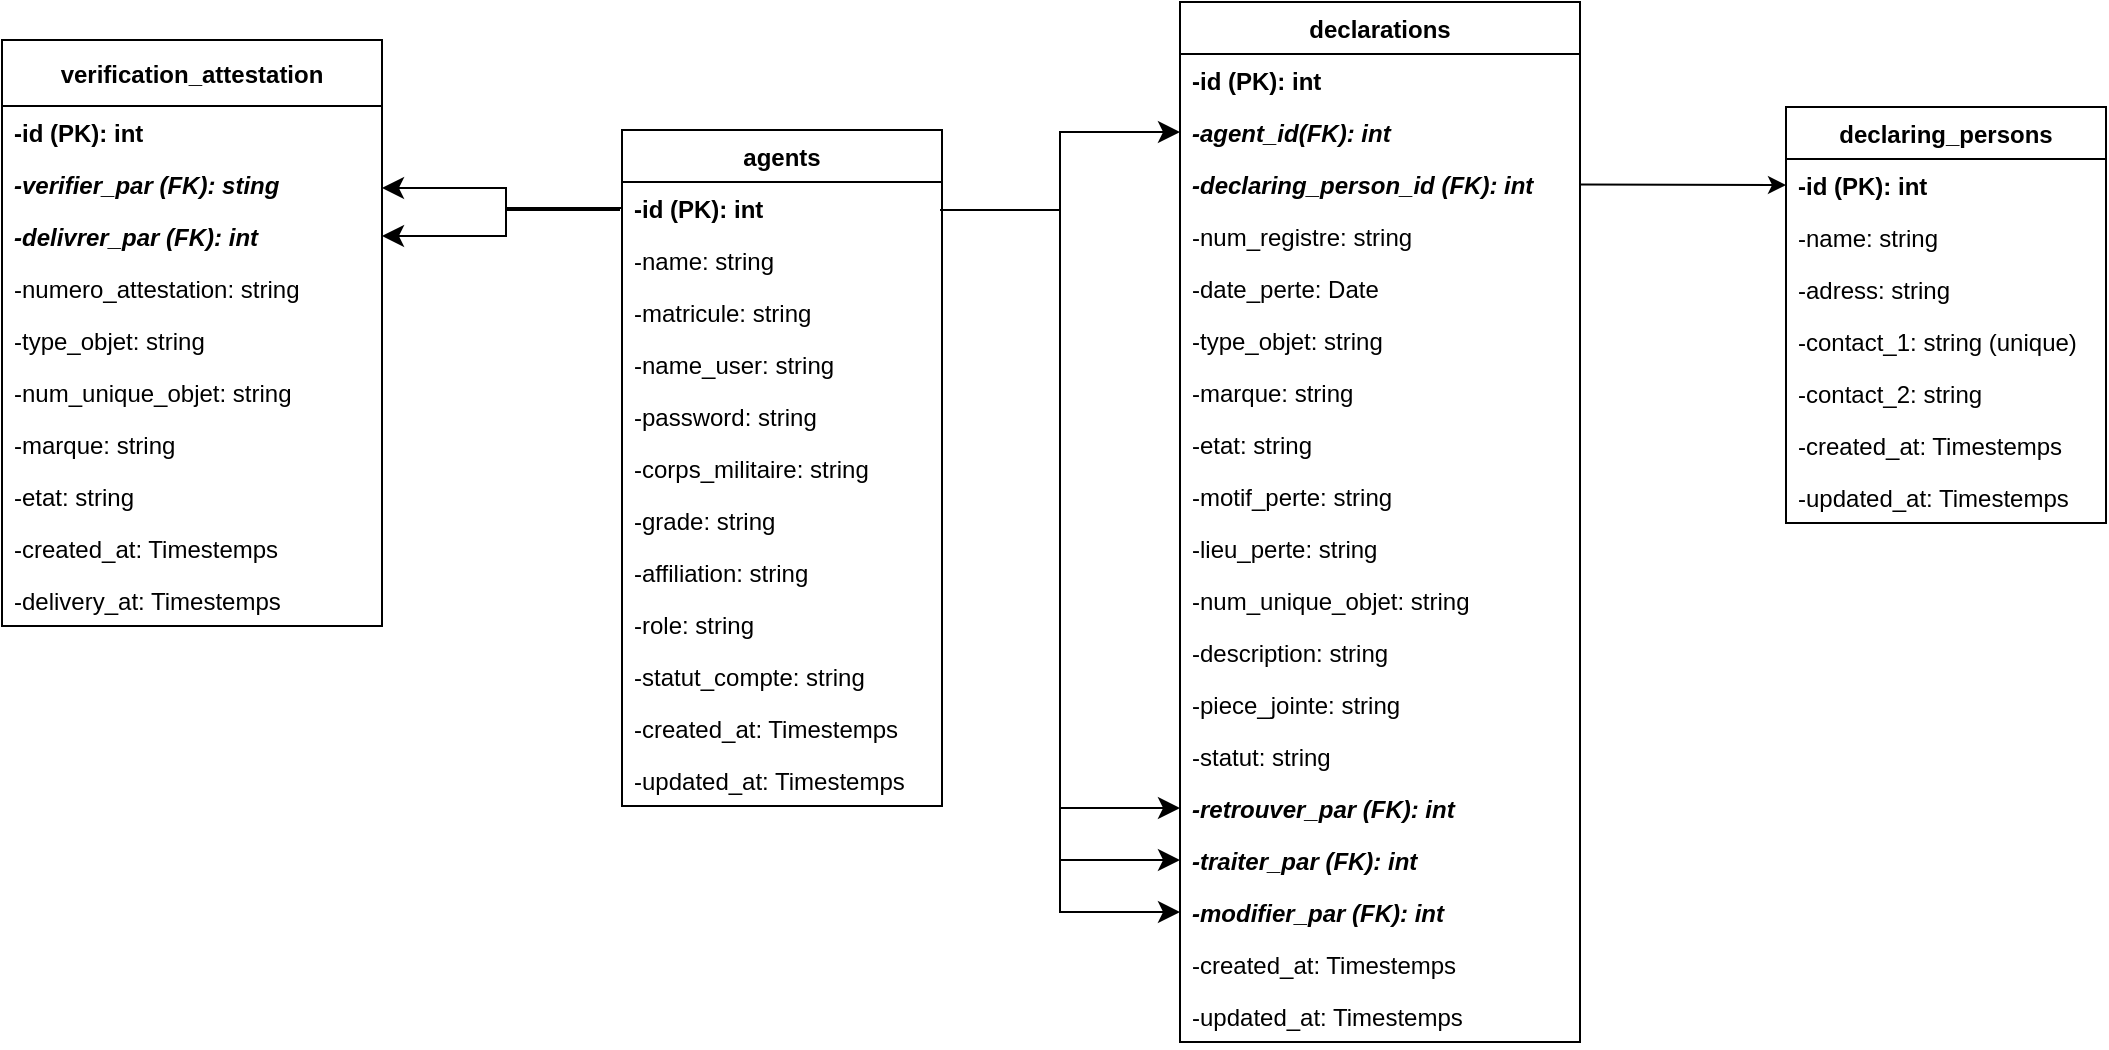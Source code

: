 <mxfile>
    <diagram id="elDyTfQYtcnilROrvK28" name="database">
        <mxGraphModel dx="366" dy="1907" grid="1" gridSize="10" guides="1" tooltips="1" connect="1" arrows="1" fold="1" page="1" pageScale="1" pageWidth="1169" pageHeight="827" background="#FFFFFF" math="0" shadow="0">
            <root>
                <mxCell id="0"/>
                <mxCell id="1" parent="0"/>
                <mxCell id="69" value="declaring_persons" style="swimlane;fontStyle=1;childLayout=stackLayout;horizontal=1;startSize=26;horizontalStack=0;resizeParent=1;resizeParentMax=0;resizeLast=0;collapsible=1;marginBottom=0;" vertex="1" parent="1">
                    <mxGeometry x="960" y="-1550.5" width="160" height="208" as="geometry"/>
                </mxCell>
                <mxCell id="70" value="-id (PK): int" style="text;strokeColor=none;fillColor=none;align=left;verticalAlign=top;spacingLeft=4;spacingRight=4;overflow=hidden;rotatable=0;points=[[0,0.5],[1,0.5]];portConstraint=eastwest;fontStyle=1" vertex="1" parent="69">
                    <mxGeometry y="26" width="160" height="26" as="geometry"/>
                </mxCell>
                <mxCell id="71" value="-name: string" style="text;strokeColor=none;fillColor=none;align=left;verticalAlign=top;spacingLeft=4;spacingRight=4;overflow=hidden;rotatable=0;points=[[0,0.5],[1,0.5]];portConstraint=eastwest;" vertex="1" parent="69">
                    <mxGeometry y="52" width="160" height="26" as="geometry"/>
                </mxCell>
                <mxCell id="72" value="-adress: string" style="text;strokeColor=none;fillColor=none;align=left;verticalAlign=top;spacingLeft=4;spacingRight=4;overflow=hidden;rotatable=0;points=[[0,0.5],[1,0.5]];portConstraint=eastwest;" vertex="1" parent="69">
                    <mxGeometry y="78" width="160" height="26" as="geometry"/>
                </mxCell>
                <mxCell id="73" value="-contact_1: string (unique)" style="text;strokeColor=none;fillColor=none;align=left;verticalAlign=top;spacingLeft=4;spacingRight=4;overflow=hidden;rotatable=0;points=[[0,0.5],[1,0.5]];portConstraint=eastwest;fontStyle=0;fontSize=12;" vertex="1" parent="69">
                    <mxGeometry y="104" width="160" height="26" as="geometry"/>
                </mxCell>
                <mxCell id="74" value="-contact_2: string" style="text;strokeColor=none;fillColor=none;align=left;verticalAlign=top;spacingLeft=4;spacingRight=4;overflow=hidden;rotatable=0;points=[[0,0.5],[1,0.5]];portConstraint=eastwest;" vertex="1" parent="69">
                    <mxGeometry y="130" width="160" height="26" as="geometry"/>
                </mxCell>
                <mxCell id="75" value="-created_at: Timestemps" style="text;strokeColor=none;fillColor=none;align=left;verticalAlign=top;spacingLeft=4;spacingRight=4;overflow=hidden;rotatable=0;points=[[0,0.5],[1,0.5]];portConstraint=eastwest;" vertex="1" parent="69">
                    <mxGeometry y="156" width="160" height="26" as="geometry"/>
                </mxCell>
                <mxCell id="76" value="-updated_at: Timestemps" style="text;strokeColor=none;fillColor=none;align=left;verticalAlign=top;spacingLeft=4;spacingRight=4;overflow=hidden;rotatable=0;points=[[0,0.5],[1,0.5]];portConstraint=eastwest;" vertex="1" parent="69">
                    <mxGeometry y="182" width="160" height="26" as="geometry"/>
                </mxCell>
                <mxCell id="77" value="declarations" style="swimlane;fontStyle=1;childLayout=stackLayout;horizontal=1;startSize=26;horizontalStack=0;resizeParent=1;resizeParentMax=0;resizeLast=0;collapsible=1;marginBottom=0;" vertex="1" parent="1">
                    <mxGeometry x="657" y="-1603" width="200" height="520" as="geometry"/>
                </mxCell>
                <mxCell id="78" value="-id (PK): int" style="text;strokeColor=none;fillColor=none;align=left;verticalAlign=top;spacingLeft=4;spacingRight=4;overflow=hidden;rotatable=0;points=[[0,0.5],[1,0.5]];portConstraint=eastwest;fontStyle=1" vertex="1" parent="77">
                    <mxGeometry y="26" width="200" height="26" as="geometry"/>
                </mxCell>
                <mxCell id="79" value="-agent_id(FK): int" style="text;strokeColor=none;fillColor=none;align=left;verticalAlign=top;spacingLeft=4;spacingRight=4;overflow=hidden;rotatable=0;points=[[0,0.5],[1,0.5]];portConstraint=eastwest;fontStyle=3" vertex="1" parent="77">
                    <mxGeometry y="52" width="200" height="26" as="geometry"/>
                </mxCell>
                <mxCell id="80" value="-declaring_person_id (FK): int" style="text;strokeColor=none;fillColor=none;align=left;verticalAlign=top;spacingLeft=4;spacingRight=4;overflow=hidden;rotatable=0;points=[[0,0.5],[1,0.5]];portConstraint=eastwest;fontStyle=3" vertex="1" parent="77">
                    <mxGeometry y="78" width="200" height="26" as="geometry"/>
                </mxCell>
                <mxCell id="81" value="-num_registre: string" style="text;strokeColor=none;fillColor=none;align=left;verticalAlign=top;spacingLeft=4;spacingRight=4;overflow=hidden;rotatable=0;points=[[0,0.5],[1,0.5]];portConstraint=eastwest;" vertex="1" parent="77">
                    <mxGeometry y="104" width="200" height="26" as="geometry"/>
                </mxCell>
                <mxCell id="82" value="-date_perte: Date" style="text;strokeColor=none;fillColor=none;align=left;verticalAlign=top;spacingLeft=4;spacingRight=4;overflow=hidden;rotatable=0;points=[[0,0.5],[1,0.5]];portConstraint=eastwest;" vertex="1" parent="77">
                    <mxGeometry y="130" width="200" height="26" as="geometry"/>
                </mxCell>
                <mxCell id="83" value="-type_objet: string" style="text;strokeColor=none;fillColor=none;align=left;verticalAlign=top;spacingLeft=4;spacingRight=4;overflow=hidden;rotatable=0;points=[[0,0.5],[1,0.5]];portConstraint=eastwest;" vertex="1" parent="77">
                    <mxGeometry y="156" width="200" height="26" as="geometry"/>
                </mxCell>
                <mxCell id="84" value="-marque: string" style="text;strokeColor=none;fillColor=none;align=left;verticalAlign=top;spacingLeft=4;spacingRight=4;overflow=hidden;rotatable=0;points=[[0,0.5],[1,0.5]];portConstraint=eastwest;" vertex="1" parent="77">
                    <mxGeometry y="182" width="200" height="26" as="geometry"/>
                </mxCell>
                <mxCell id="85" value="-etat: string" style="text;strokeColor=none;fillColor=none;align=left;verticalAlign=top;spacingLeft=4;spacingRight=4;overflow=hidden;rotatable=0;points=[[0,0.5],[1,0.5]];portConstraint=eastwest;" vertex="1" parent="77">
                    <mxGeometry y="208" width="200" height="26" as="geometry"/>
                </mxCell>
                <mxCell id="86" value="-motif_perte: string" style="text;strokeColor=none;fillColor=none;align=left;verticalAlign=top;spacingLeft=4;spacingRight=4;overflow=hidden;rotatable=0;points=[[0,0.5],[1,0.5]];portConstraint=eastwest;" vertex="1" parent="77">
                    <mxGeometry y="234" width="200" height="26" as="geometry"/>
                </mxCell>
                <mxCell id="87" value="-lieu_perte: string" style="text;strokeColor=none;fillColor=none;align=left;verticalAlign=top;spacingLeft=4;spacingRight=4;overflow=hidden;rotatable=0;points=[[0,0.5],[1,0.5]];portConstraint=eastwest;" vertex="1" parent="77">
                    <mxGeometry y="260" width="200" height="26" as="geometry"/>
                </mxCell>
                <mxCell id="88" value="-num_unique_objet: string" style="text;strokeColor=none;fillColor=none;align=left;verticalAlign=top;spacingLeft=4;spacingRight=4;overflow=hidden;rotatable=0;points=[[0,0.5],[1,0.5]];portConstraint=eastwest;" vertex="1" parent="77">
                    <mxGeometry y="286" width="200" height="26" as="geometry"/>
                </mxCell>
                <mxCell id="89" value="-description: string" style="text;strokeColor=none;fillColor=none;align=left;verticalAlign=top;spacingLeft=4;spacingRight=4;overflow=hidden;rotatable=0;points=[[0,0.5],[1,0.5]];portConstraint=eastwest;" vertex="1" parent="77">
                    <mxGeometry y="312" width="200" height="26" as="geometry"/>
                </mxCell>
                <mxCell id="90" value="-piece_jointe: string" style="text;strokeColor=none;fillColor=none;align=left;verticalAlign=top;spacingLeft=4;spacingRight=4;overflow=hidden;rotatable=0;points=[[0,0.5],[1,0.5]];portConstraint=eastwest;" vertex="1" parent="77">
                    <mxGeometry y="338" width="200" height="26" as="geometry"/>
                </mxCell>
                <mxCell id="91" value="-statut: string" style="text;strokeColor=none;fillColor=none;align=left;verticalAlign=top;spacingLeft=4;spacingRight=4;overflow=hidden;rotatable=0;points=[[0,0.5],[1,0.5]];portConstraint=eastwest;" vertex="1" parent="77">
                    <mxGeometry y="364" width="200" height="26" as="geometry"/>
                </mxCell>
                <mxCell id="92" value="-retrouver_par (FK): int" style="text;strokeColor=none;fillColor=none;align=left;verticalAlign=top;spacingLeft=4;spacingRight=4;overflow=hidden;rotatable=0;points=[[0,0.5],[1,0.5]];portConstraint=eastwest;fontStyle=3" vertex="1" parent="77">
                    <mxGeometry y="390" width="200" height="26" as="geometry"/>
                </mxCell>
                <mxCell id="93" value="-traiter_par (FK): int" style="text;strokeColor=none;fillColor=none;align=left;verticalAlign=top;spacingLeft=4;spacingRight=4;overflow=hidden;rotatable=0;points=[[0,0.5],[1,0.5]];portConstraint=eastwest;fontStyle=3" vertex="1" parent="77">
                    <mxGeometry y="416" width="200" height="26" as="geometry"/>
                </mxCell>
                <mxCell id="94" value="-modifier_par (FK): int" style="text;strokeColor=none;fillColor=none;align=left;verticalAlign=top;spacingLeft=4;spacingRight=4;overflow=hidden;rotatable=0;points=[[0,0.5],[1,0.5]];portConstraint=eastwest;fontStyle=3" vertex="1" parent="77">
                    <mxGeometry y="442" width="200" height="26" as="geometry"/>
                </mxCell>
                <mxCell id="95" value="-created_at: Timestemps" style="text;strokeColor=none;fillColor=none;align=left;verticalAlign=top;spacingLeft=4;spacingRight=4;overflow=hidden;rotatable=0;points=[[0,0.5],[1,0.5]];portConstraint=eastwest;" vertex="1" parent="77">
                    <mxGeometry y="468" width="200" height="26" as="geometry"/>
                </mxCell>
                <mxCell id="96" value="-updated_at: Timestemps" style="text;strokeColor=none;fillColor=none;align=left;verticalAlign=top;spacingLeft=4;spacingRight=4;overflow=hidden;rotatable=0;points=[[0,0.5],[1,0.5]];portConstraint=eastwest;" vertex="1" parent="77">
                    <mxGeometry y="494" width="200" height="26" as="geometry"/>
                </mxCell>
                <mxCell id="97" value="verification_attestation" style="swimlane;fontStyle=1;childLayout=stackLayout;horizontal=1;startSize=33;horizontalStack=0;resizeParent=1;resizeParentMax=0;resizeLast=0;collapsible=1;marginBottom=0;labelBackgroundColor=none;fontFamily=Helvetica;" vertex="1" parent="1">
                    <mxGeometry x="68" y="-1584" width="190" height="293" as="geometry">
                        <mxRectangle x="68" y="-1579" width="160" height="33" as="alternateBounds"/>
                    </mxGeometry>
                </mxCell>
                <mxCell id="98" value="-id (PK): int" style="text;strokeColor=none;fillColor=none;align=left;verticalAlign=top;spacingLeft=4;spacingRight=4;overflow=hidden;rotatable=0;points=[[0,0.5],[1,0.5]];portConstraint=eastwest;labelBackgroundColor=none;fontStyle=1" vertex="1" parent="97">
                    <mxGeometry y="33" width="190" height="26" as="geometry"/>
                </mxCell>
                <mxCell id="99" value="-verifier_par (FK): sting" style="text;strokeColor=none;fillColor=none;align=left;verticalAlign=top;spacingLeft=4;spacingRight=4;overflow=hidden;rotatable=0;points=[[0,0.5],[1,0.5]];portConstraint=eastwest;labelBackgroundColor=none;fontStyle=3" vertex="1" parent="97">
                    <mxGeometry y="59" width="190" height="26" as="geometry"/>
                </mxCell>
                <mxCell id="100" value="-delivrer_par (FK): int" style="text;strokeColor=none;fillColor=none;align=left;verticalAlign=top;spacingLeft=4;spacingRight=4;overflow=hidden;rotatable=0;points=[[0,0.5],[1,0.5]];portConstraint=eastwest;labelBackgroundColor=none;fontStyle=3" vertex="1" parent="97">
                    <mxGeometry y="85" width="190" height="26" as="geometry"/>
                </mxCell>
                <mxCell id="101" value="-numero_attestation: string" style="text;strokeColor=none;fillColor=none;align=left;verticalAlign=top;spacingLeft=4;spacingRight=4;overflow=hidden;rotatable=0;points=[[0,0.5],[1,0.5]];portConstraint=eastwest;labelBackgroundColor=none;" vertex="1" parent="97">
                    <mxGeometry y="111" width="190" height="26" as="geometry"/>
                </mxCell>
                <mxCell id="102" value="-type_objet: string" style="text;strokeColor=none;fillColor=none;align=left;verticalAlign=top;spacingLeft=4;spacingRight=4;overflow=hidden;rotatable=0;points=[[0,0.5],[1,0.5]];portConstraint=eastwest;labelBackgroundColor=none;" vertex="1" parent="97">
                    <mxGeometry y="137" width="190" height="26" as="geometry"/>
                </mxCell>
                <mxCell id="103" value="-num_unique_objet: string" style="text;strokeColor=none;fillColor=none;align=left;verticalAlign=top;spacingLeft=4;spacingRight=4;overflow=hidden;rotatable=0;points=[[0,0.5],[1,0.5]];portConstraint=eastwest;labelBackgroundColor=none;" vertex="1" parent="97">
                    <mxGeometry y="163" width="190" height="26" as="geometry"/>
                </mxCell>
                <mxCell id="104" value="-marque: string" style="text;strokeColor=none;fillColor=none;align=left;verticalAlign=top;spacingLeft=4;spacingRight=4;overflow=hidden;rotatable=0;points=[[0,0.5],[1,0.5]];portConstraint=eastwest;labelBackgroundColor=none;" vertex="1" parent="97">
                    <mxGeometry y="189" width="190" height="26" as="geometry"/>
                </mxCell>
                <mxCell id="105" value="-etat: string" style="text;strokeColor=none;fillColor=none;align=left;verticalAlign=top;spacingLeft=4;spacingRight=4;overflow=hidden;rotatable=0;points=[[0,0.5],[1,0.5]];portConstraint=eastwest;labelBackgroundColor=none;" vertex="1" parent="97">
                    <mxGeometry y="215" width="190" height="26" as="geometry"/>
                </mxCell>
                <mxCell id="108" value="-created_at: Timestemps" style="text;strokeColor=none;fillColor=none;align=left;verticalAlign=top;spacingLeft=4;spacingRight=4;overflow=hidden;rotatable=0;points=[[0,0.5],[1,0.5]];portConstraint=eastwest;labelBackgroundColor=none;" vertex="1" parent="97">
                    <mxGeometry y="241" width="190" height="26" as="geometry"/>
                </mxCell>
                <mxCell id="139" value="-delivery_at: Timestemps" style="text;strokeColor=none;fillColor=none;align=left;verticalAlign=top;spacingLeft=4;spacingRight=4;overflow=hidden;rotatable=0;points=[[0,0.5],[1,0.5]];portConstraint=eastwest;labelBackgroundColor=none;" vertex="1" parent="97">
                    <mxGeometry y="267" width="190" height="26" as="geometry"/>
                </mxCell>
                <mxCell id="115" value="" style="edgeStyle=elbowEdgeStyle;elbow=horizontal;endArrow=classic;html=1;curved=0;rounded=0;endSize=8;startSize=8;exitX=0;exitY=0.5;exitDx=0;exitDy=0;entryX=1;entryY=0.5;entryDx=0;entryDy=0;" edge="1" parent="1" target="100">
                    <mxGeometry width="50" height="50" relative="1" as="geometry">
                        <mxPoint x="377" y="-1499" as="sourcePoint"/>
                        <mxPoint x="337" y="-1442" as="targetPoint"/>
                        <Array as="points">
                            <mxPoint x="320" y="-1490"/>
                        </Array>
                    </mxGeometry>
                </mxCell>
                <mxCell id="116" value="" style="edgeStyle=elbowEdgeStyle;elbow=horizontal;endArrow=classic;html=1;curved=0;rounded=0;endSize=8;startSize=8;exitX=1;exitY=0.5;exitDx=0;exitDy=0;entryX=0;entryY=0.5;entryDx=0;entryDy=0;" edge="1" parent="1" target="79">
                    <mxGeometry width="50" height="50" relative="1" as="geometry">
                        <mxPoint x="537" y="-1499" as="sourcePoint"/>
                        <mxPoint x="617" y="-1580" as="targetPoint"/>
                    </mxGeometry>
                </mxCell>
                <mxCell id="118" value="" style="edgeStyle=elbowEdgeStyle;elbow=horizontal;endArrow=classic;html=1;curved=0;rounded=0;endSize=8;startSize=8;exitX=1;exitY=0.5;exitDx=0;exitDy=0;entryX=0;entryY=0.5;entryDx=0;entryDy=0;" edge="1" parent="1" target="92">
                    <mxGeometry width="50" height="50" relative="1" as="geometry">
                        <mxPoint x="537" y="-1499" as="sourcePoint"/>
                        <mxPoint x="637" y="-1440" as="targetPoint"/>
                    </mxGeometry>
                </mxCell>
                <mxCell id="119" value="" style="edgeStyle=elbowEdgeStyle;elbow=horizontal;endArrow=classic;html=1;curved=0;rounded=0;endSize=8;startSize=8;exitX=1;exitY=0.5;exitDx=0;exitDy=0;entryX=0;entryY=0.5;entryDx=0;entryDy=0;" edge="1" parent="1" target="93">
                    <mxGeometry width="50" height="50" relative="1" as="geometry">
                        <mxPoint x="537" y="-1499" as="sourcePoint"/>
                        <mxPoint x="667" y="-1153" as="targetPoint"/>
                    </mxGeometry>
                </mxCell>
                <mxCell id="120" value="" style="edgeStyle=elbowEdgeStyle;elbow=horizontal;endArrow=classic;html=1;curved=0;rounded=0;endSize=8;startSize=8;exitX=1;exitY=0.5;exitDx=0;exitDy=0;entryX=0;entryY=0.5;entryDx=0;entryDy=0;" edge="1" parent="1" target="94">
                    <mxGeometry width="50" height="50" relative="1" as="geometry">
                        <mxPoint x="537" y="-1499" as="sourcePoint"/>
                        <mxPoint x="667" y="-1164" as="targetPoint"/>
                    </mxGeometry>
                </mxCell>
                <mxCell id="122" style="edgeStyle=none;html=1;entryX=0;entryY=0.5;entryDx=0;entryDy=0;" edge="1" parent="1" source="80" target="70">
                    <mxGeometry relative="1" as="geometry"/>
                </mxCell>
                <mxCell id="123" value="" style="edgeStyle=elbowEdgeStyle;elbow=horizontal;endArrow=classic;html=1;curved=0;rounded=0;endSize=8;startSize=8;exitX=0;exitY=0.5;exitDx=0;exitDy=0;" edge="1" parent="1" source="126" target="99">
                    <mxGeometry width="50" height="50" relative="1" as="geometry">
                        <mxPoint x="377" y="-1487" as="sourcePoint"/>
                        <mxPoint x="256.48" y="-1503.138" as="targetPoint"/>
                        <Array as="points">
                            <mxPoint x="320" y="-1510"/>
                        </Array>
                    </mxGeometry>
                </mxCell>
                <mxCell id="125" value="agents" style="swimlane;fontStyle=1;childLayout=stackLayout;horizontal=1;startSize=26;horizontalStack=0;resizeParent=1;resizeParentMax=0;resizeLast=0;collapsible=1;marginBottom=0;" vertex="1" parent="1">
                    <mxGeometry x="378" y="-1539" width="160" height="338" as="geometry"/>
                </mxCell>
                <mxCell id="126" value="-id (PK): int" style="text;strokeColor=none;fillColor=none;align=left;verticalAlign=top;spacingLeft=4;spacingRight=4;overflow=hidden;rotatable=0;points=[[0,0.5],[1,0.5]];portConstraint=eastwest;fontStyle=1" vertex="1" parent="125">
                    <mxGeometry y="26" width="160" height="26" as="geometry"/>
                </mxCell>
                <mxCell id="127" value="-name: string" style="text;strokeColor=none;fillColor=none;align=left;verticalAlign=top;spacingLeft=4;spacingRight=4;overflow=hidden;rotatable=0;points=[[0,0.5],[1,0.5]];portConstraint=eastwest;" vertex="1" parent="125">
                    <mxGeometry y="52" width="160" height="26" as="geometry"/>
                </mxCell>
                <mxCell id="128" value="-matricule: string" style="text;strokeColor=none;fillColor=none;align=left;verticalAlign=top;spacingLeft=4;spacingRight=4;overflow=hidden;rotatable=0;points=[[0,0.5],[1,0.5]];portConstraint=eastwest;" vertex="1" parent="125">
                    <mxGeometry y="78" width="160" height="26" as="geometry"/>
                </mxCell>
                <mxCell id="129" value="-name_user: string" style="text;strokeColor=none;fillColor=none;align=left;verticalAlign=top;spacingLeft=4;spacingRight=4;overflow=hidden;rotatable=0;points=[[0,0.5],[1,0.5]];portConstraint=eastwest;" vertex="1" parent="125">
                    <mxGeometry y="104" width="160" height="26" as="geometry"/>
                </mxCell>
                <mxCell id="130" value="-password: string" style="text;strokeColor=none;fillColor=none;align=left;verticalAlign=top;spacingLeft=4;spacingRight=4;overflow=hidden;rotatable=0;points=[[0,0.5],[1,0.5]];portConstraint=eastwest;" vertex="1" parent="125">
                    <mxGeometry y="130" width="160" height="26" as="geometry"/>
                </mxCell>
                <mxCell id="131" value="-corps_militaire: string" style="text;strokeColor=none;fillColor=none;align=left;verticalAlign=top;spacingLeft=4;spacingRight=4;overflow=hidden;rotatable=0;points=[[0,0.5],[1,0.5]];portConstraint=eastwest;" vertex="1" parent="125">
                    <mxGeometry y="156" width="160" height="26" as="geometry"/>
                </mxCell>
                <mxCell id="132" value="-grade: string" style="text;strokeColor=none;fillColor=none;align=left;verticalAlign=top;spacingLeft=4;spacingRight=4;overflow=hidden;rotatable=0;points=[[0,0.5],[1,0.5]];portConstraint=eastwest;" vertex="1" parent="125">
                    <mxGeometry y="182" width="160" height="26" as="geometry"/>
                </mxCell>
                <mxCell id="133" value="-affiliation: string" style="text;strokeColor=none;fillColor=none;align=left;verticalAlign=top;spacingLeft=4;spacingRight=4;overflow=hidden;rotatable=0;points=[[0,0.5],[1,0.5]];portConstraint=eastwest;" vertex="1" parent="125">
                    <mxGeometry y="208" width="160" height="26" as="geometry"/>
                </mxCell>
                <mxCell id="134" value="-role: string" style="text;strokeColor=none;fillColor=none;align=left;verticalAlign=top;spacingLeft=4;spacingRight=4;overflow=hidden;rotatable=0;points=[[0,0.5],[1,0.5]];portConstraint=eastwest;" vertex="1" parent="125">
                    <mxGeometry y="234" width="160" height="26" as="geometry"/>
                </mxCell>
                <mxCell id="138" value="-statut_compte: string" style="text;strokeColor=none;fillColor=none;align=left;verticalAlign=top;spacingLeft=4;spacingRight=4;overflow=hidden;rotatable=0;points=[[0,0.5],[1,0.5]];portConstraint=eastwest;" vertex="1" parent="125">
                    <mxGeometry y="260" width="160" height="26" as="geometry"/>
                </mxCell>
                <mxCell id="135" value="-created_at: Timestemps" style="text;strokeColor=none;fillColor=none;align=left;verticalAlign=top;spacingLeft=4;spacingRight=4;overflow=hidden;rotatable=0;points=[[0,0.5],[1,0.5]];portConstraint=eastwest;" vertex="1" parent="125">
                    <mxGeometry y="286" width="160" height="26" as="geometry"/>
                </mxCell>
                <mxCell id="136" value="-updated_at: Timestemps" style="text;strokeColor=none;fillColor=none;align=left;verticalAlign=top;spacingLeft=4;spacingRight=4;overflow=hidden;rotatable=0;points=[[0,0.5],[1,0.5]];portConstraint=eastwest;" vertex="1" parent="125">
                    <mxGeometry y="312" width="160" height="26" as="geometry"/>
                </mxCell>
            </root>
        </mxGraphModel>
    </diagram>
</mxfile>